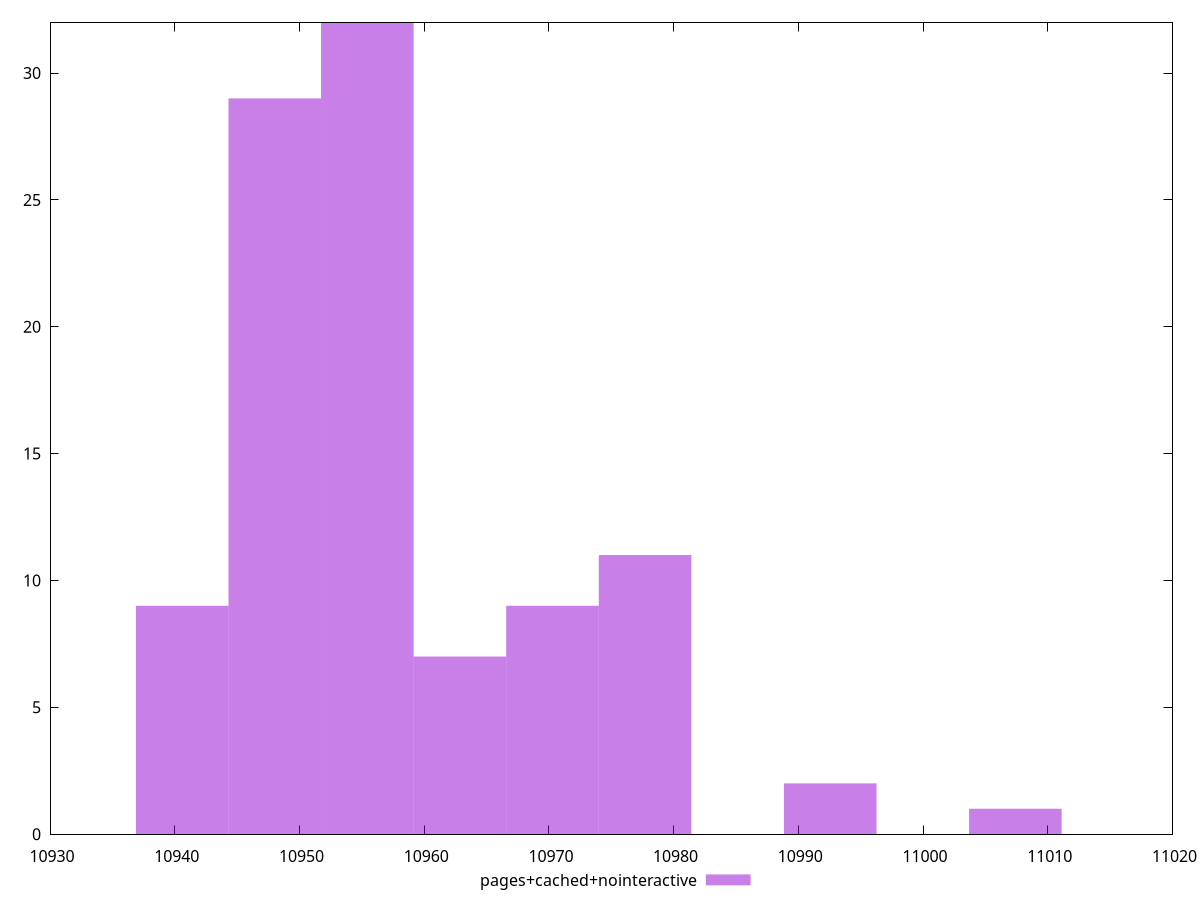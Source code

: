 $_pagesCachedNointeractive <<EOF
10977.711455100483 11
10948.02190417391 29
10992.55623056377 2
10970.28906736884 9
10955.444291905553 32
10962.866679637196 7
11007.401006027056 1
10940.599516442266 9
EOF
set key outside below
set terminal pngcairo
set output "report_00006_2020-11-02T20-21-41.718Z/interactive/pages+cached+nointeractive//raw_hist.png"
set yrange [0:32]
set boxwidth 7.422387731643329
set style fill transparent solid 0.5 noborder
plot $_pagesCachedNointeractive title "pages+cached+nointeractive" with boxes ,